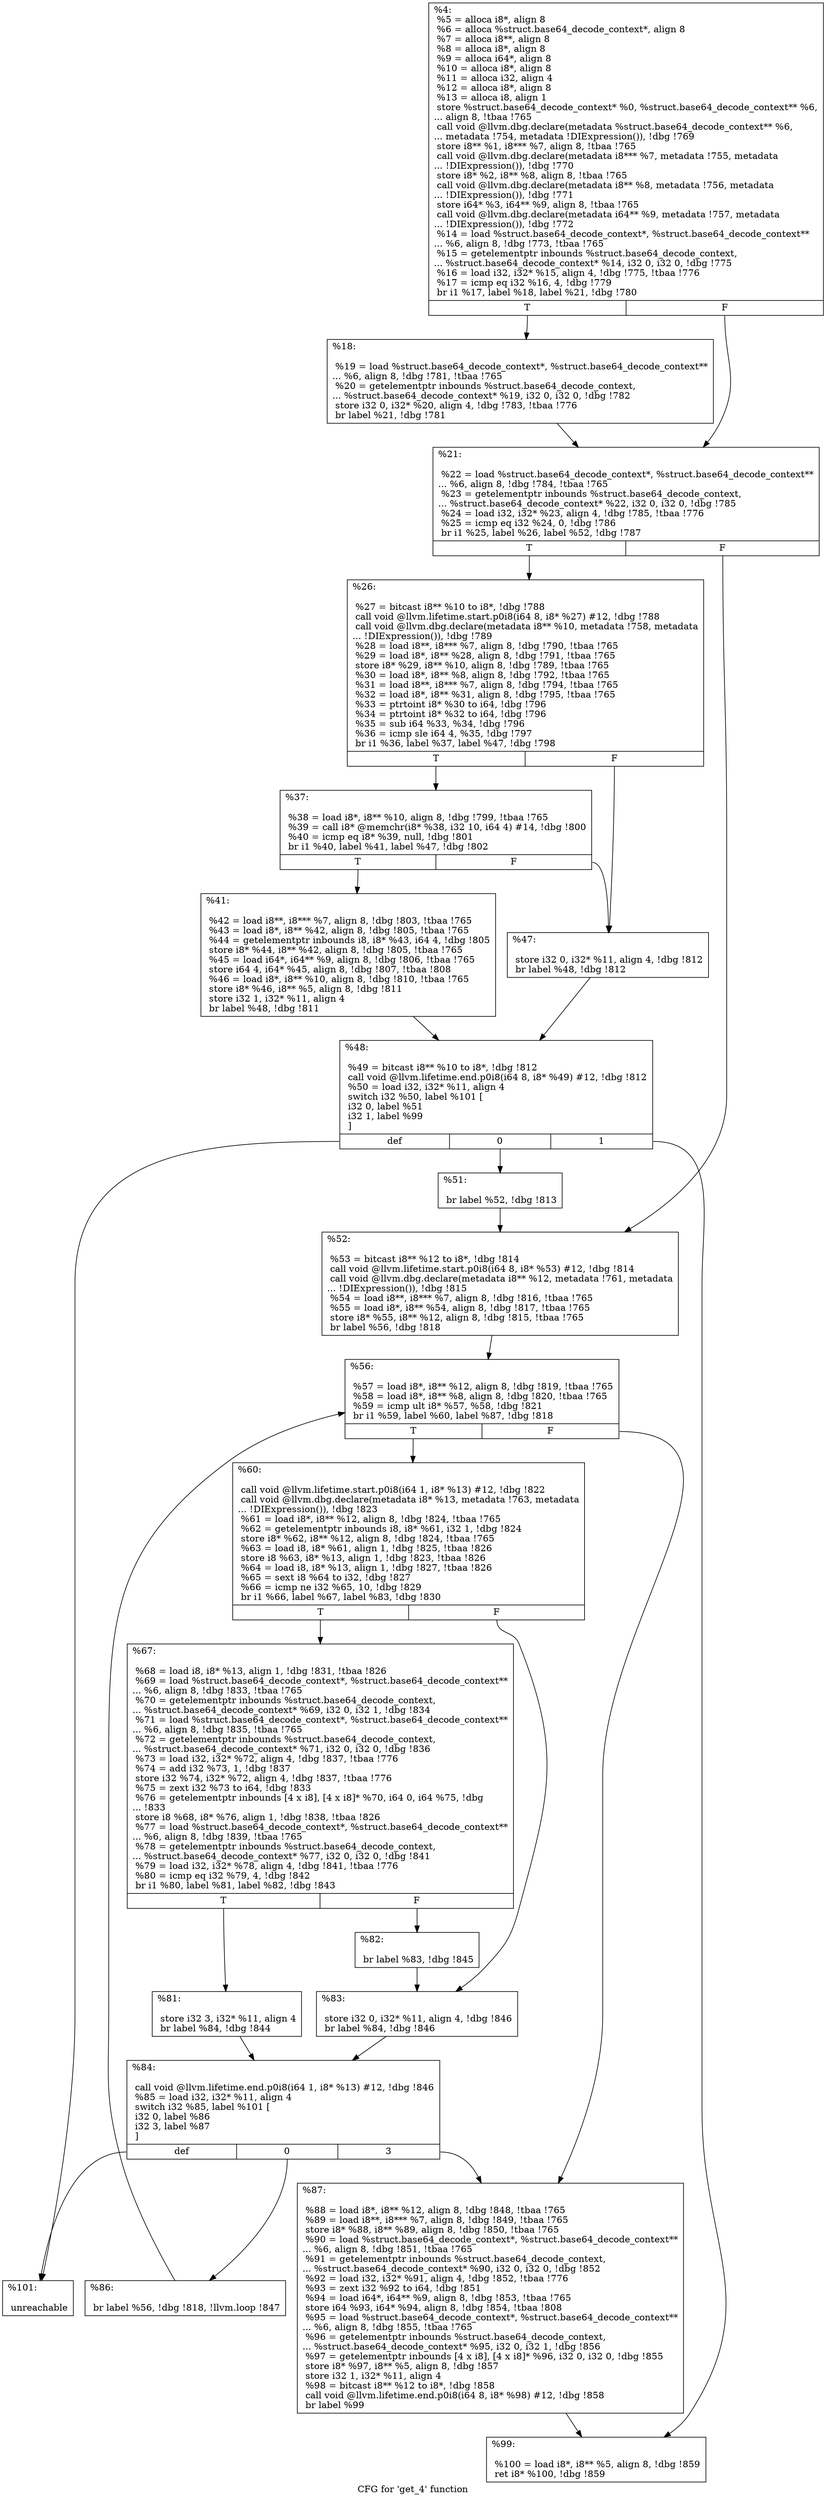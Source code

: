 digraph "CFG for 'get_4' function" {
	label="CFG for 'get_4' function";

	Node0xdb7c20 [shape=record,label="{%4:\l  %5 = alloca i8*, align 8\l  %6 = alloca %struct.base64_decode_context*, align 8\l  %7 = alloca i8**, align 8\l  %8 = alloca i8*, align 8\l  %9 = alloca i64*, align 8\l  %10 = alloca i8*, align 8\l  %11 = alloca i32, align 4\l  %12 = alloca i8*, align 8\l  %13 = alloca i8, align 1\l  store %struct.base64_decode_context* %0, %struct.base64_decode_context** %6,\l... align 8, !tbaa !765\l  call void @llvm.dbg.declare(metadata %struct.base64_decode_context** %6,\l... metadata !754, metadata !DIExpression()), !dbg !769\l  store i8** %1, i8*** %7, align 8, !tbaa !765\l  call void @llvm.dbg.declare(metadata i8*** %7, metadata !755, metadata\l... !DIExpression()), !dbg !770\l  store i8* %2, i8** %8, align 8, !tbaa !765\l  call void @llvm.dbg.declare(metadata i8** %8, metadata !756, metadata\l... !DIExpression()), !dbg !771\l  store i64* %3, i64** %9, align 8, !tbaa !765\l  call void @llvm.dbg.declare(metadata i64** %9, metadata !757, metadata\l... !DIExpression()), !dbg !772\l  %14 = load %struct.base64_decode_context*, %struct.base64_decode_context**\l... %6, align 8, !dbg !773, !tbaa !765\l  %15 = getelementptr inbounds %struct.base64_decode_context,\l... %struct.base64_decode_context* %14, i32 0, i32 0, !dbg !775\l  %16 = load i32, i32* %15, align 4, !dbg !775, !tbaa !776\l  %17 = icmp eq i32 %16, 4, !dbg !779\l  br i1 %17, label %18, label %21, !dbg !780\l|{<s0>T|<s1>F}}"];
	Node0xdb7c20:s0 -> Node0xdc13e0;
	Node0xdb7c20:s1 -> Node0xdc1430;
	Node0xdc13e0 [shape=record,label="{%18:\l\l  %19 = load %struct.base64_decode_context*, %struct.base64_decode_context**\l... %6, align 8, !dbg !781, !tbaa !765\l  %20 = getelementptr inbounds %struct.base64_decode_context,\l... %struct.base64_decode_context* %19, i32 0, i32 0, !dbg !782\l  store i32 0, i32* %20, align 4, !dbg !783, !tbaa !776\l  br label %21, !dbg !781\l}"];
	Node0xdc13e0 -> Node0xdc1430;
	Node0xdc1430 [shape=record,label="{%21:\l\l  %22 = load %struct.base64_decode_context*, %struct.base64_decode_context**\l... %6, align 8, !dbg !784, !tbaa !765\l  %23 = getelementptr inbounds %struct.base64_decode_context,\l... %struct.base64_decode_context* %22, i32 0, i32 0, !dbg !785\l  %24 = load i32, i32* %23, align 4, !dbg !785, !tbaa !776\l  %25 = icmp eq i32 %24, 0, !dbg !786\l  br i1 %25, label %26, label %52, !dbg !787\l|{<s0>T|<s1>F}}"];
	Node0xdc1430:s0 -> Node0xdc1480;
	Node0xdc1430:s1 -> Node0xdc1660;
	Node0xdc1480 [shape=record,label="{%26:\l\l  %27 = bitcast i8** %10 to i8*, !dbg !788\l  call void @llvm.lifetime.start.p0i8(i64 8, i8* %27) #12, !dbg !788\l  call void @llvm.dbg.declare(metadata i8** %10, metadata !758, metadata\l... !DIExpression()), !dbg !789\l  %28 = load i8**, i8*** %7, align 8, !dbg !790, !tbaa !765\l  %29 = load i8*, i8** %28, align 8, !dbg !791, !tbaa !765\l  store i8* %29, i8** %10, align 8, !dbg !789, !tbaa !765\l  %30 = load i8*, i8** %8, align 8, !dbg !792, !tbaa !765\l  %31 = load i8**, i8*** %7, align 8, !dbg !794, !tbaa !765\l  %32 = load i8*, i8** %31, align 8, !dbg !795, !tbaa !765\l  %33 = ptrtoint i8* %30 to i64, !dbg !796\l  %34 = ptrtoint i8* %32 to i64, !dbg !796\l  %35 = sub i64 %33, %34, !dbg !796\l  %36 = icmp sle i64 4, %35, !dbg !797\l  br i1 %36, label %37, label %47, !dbg !798\l|{<s0>T|<s1>F}}"];
	Node0xdc1480:s0 -> Node0xdc14d0;
	Node0xdc1480:s1 -> Node0xdc1570;
	Node0xdc14d0 [shape=record,label="{%37:\l\l  %38 = load i8*, i8** %10, align 8, !dbg !799, !tbaa !765\l  %39 = call i8* @memchr(i8* %38, i32 10, i64 4) #14, !dbg !800\l  %40 = icmp eq i8* %39, null, !dbg !801\l  br i1 %40, label %41, label %47, !dbg !802\l|{<s0>T|<s1>F}}"];
	Node0xdc14d0:s0 -> Node0xdc1520;
	Node0xdc14d0:s1 -> Node0xdc1570;
	Node0xdc1520 [shape=record,label="{%41:\l\l  %42 = load i8**, i8*** %7, align 8, !dbg !803, !tbaa !765\l  %43 = load i8*, i8** %42, align 8, !dbg !805, !tbaa !765\l  %44 = getelementptr inbounds i8, i8* %43, i64 4, !dbg !805\l  store i8* %44, i8** %42, align 8, !dbg !805, !tbaa !765\l  %45 = load i64*, i64** %9, align 8, !dbg !806, !tbaa !765\l  store i64 4, i64* %45, align 8, !dbg !807, !tbaa !808\l  %46 = load i8*, i8** %10, align 8, !dbg !810, !tbaa !765\l  store i8* %46, i8** %5, align 8, !dbg !811\l  store i32 1, i32* %11, align 4\l  br label %48, !dbg !811\l}"];
	Node0xdc1520 -> Node0xdc15c0;
	Node0xdc1570 [shape=record,label="{%47:\l\l  store i32 0, i32* %11, align 4, !dbg !812\l  br label %48, !dbg !812\l}"];
	Node0xdc1570 -> Node0xdc15c0;
	Node0xdc15c0 [shape=record,label="{%48:\l\l  %49 = bitcast i8** %10 to i8*, !dbg !812\l  call void @llvm.lifetime.end.p0i8(i64 8, i8* %49) #12, !dbg !812\l  %50 = load i32, i32* %11, align 4\l  switch i32 %50, label %101 [\l    i32 0, label %51\l    i32 1, label %99\l  ]\l|{<s0>def|<s1>0|<s2>1}}"];
	Node0xdc15c0:s0 -> Node0xdc19d0;
	Node0xdc15c0:s1 -> Node0xdc1610;
	Node0xdc15c0:s2 -> Node0xdc1980;
	Node0xdc1610 [shape=record,label="{%51:\l\l  br label %52, !dbg !813\l}"];
	Node0xdc1610 -> Node0xdc1660;
	Node0xdc1660 [shape=record,label="{%52:\l\l  %53 = bitcast i8** %12 to i8*, !dbg !814\l  call void @llvm.lifetime.start.p0i8(i64 8, i8* %53) #12, !dbg !814\l  call void @llvm.dbg.declare(metadata i8** %12, metadata !761, metadata\l... !DIExpression()), !dbg !815\l  %54 = load i8**, i8*** %7, align 8, !dbg !816, !tbaa !765\l  %55 = load i8*, i8** %54, align 8, !dbg !817, !tbaa !765\l  store i8* %55, i8** %12, align 8, !dbg !815, !tbaa !765\l  br label %56, !dbg !818\l}"];
	Node0xdc1660 -> Node0xdc16b0;
	Node0xdc16b0 [shape=record,label="{%56:\l\l  %57 = load i8*, i8** %12, align 8, !dbg !819, !tbaa !765\l  %58 = load i8*, i8** %8, align 8, !dbg !820, !tbaa !765\l  %59 = icmp ult i8* %57, %58, !dbg !821\l  br i1 %59, label %60, label %87, !dbg !818\l|{<s0>T|<s1>F}}"];
	Node0xdc16b0:s0 -> Node0xdc1700;
	Node0xdc16b0:s1 -> Node0xdc1930;
	Node0xdc1700 [shape=record,label="{%60:\l\l  call void @llvm.lifetime.start.p0i8(i64 1, i8* %13) #12, !dbg !822\l  call void @llvm.dbg.declare(metadata i8* %13, metadata !763, metadata\l... !DIExpression()), !dbg !823\l  %61 = load i8*, i8** %12, align 8, !dbg !824, !tbaa !765\l  %62 = getelementptr inbounds i8, i8* %61, i32 1, !dbg !824\l  store i8* %62, i8** %12, align 8, !dbg !824, !tbaa !765\l  %63 = load i8, i8* %61, align 1, !dbg !825, !tbaa !826\l  store i8 %63, i8* %13, align 1, !dbg !823, !tbaa !826\l  %64 = load i8, i8* %13, align 1, !dbg !827, !tbaa !826\l  %65 = sext i8 %64 to i32, !dbg !827\l  %66 = icmp ne i32 %65, 10, !dbg !829\l  br i1 %66, label %67, label %83, !dbg !830\l|{<s0>T|<s1>F}}"];
	Node0xdc1700:s0 -> Node0xdc1750;
	Node0xdc1700:s1 -> Node0xdc1840;
	Node0xdc1750 [shape=record,label="{%67:\l\l  %68 = load i8, i8* %13, align 1, !dbg !831, !tbaa !826\l  %69 = load %struct.base64_decode_context*, %struct.base64_decode_context**\l... %6, align 8, !dbg !833, !tbaa !765\l  %70 = getelementptr inbounds %struct.base64_decode_context,\l... %struct.base64_decode_context* %69, i32 0, i32 1, !dbg !834\l  %71 = load %struct.base64_decode_context*, %struct.base64_decode_context**\l... %6, align 8, !dbg !835, !tbaa !765\l  %72 = getelementptr inbounds %struct.base64_decode_context,\l... %struct.base64_decode_context* %71, i32 0, i32 0, !dbg !836\l  %73 = load i32, i32* %72, align 4, !dbg !837, !tbaa !776\l  %74 = add i32 %73, 1, !dbg !837\l  store i32 %74, i32* %72, align 4, !dbg !837, !tbaa !776\l  %75 = zext i32 %73 to i64, !dbg !833\l  %76 = getelementptr inbounds [4 x i8], [4 x i8]* %70, i64 0, i64 %75, !dbg\l... !833\l  store i8 %68, i8* %76, align 1, !dbg !838, !tbaa !826\l  %77 = load %struct.base64_decode_context*, %struct.base64_decode_context**\l... %6, align 8, !dbg !839, !tbaa !765\l  %78 = getelementptr inbounds %struct.base64_decode_context,\l... %struct.base64_decode_context* %77, i32 0, i32 0, !dbg !841\l  %79 = load i32, i32* %78, align 4, !dbg !841, !tbaa !776\l  %80 = icmp eq i32 %79, 4, !dbg !842\l  br i1 %80, label %81, label %82, !dbg !843\l|{<s0>T|<s1>F}}"];
	Node0xdc1750:s0 -> Node0xdc17a0;
	Node0xdc1750:s1 -> Node0xdc17f0;
	Node0xdc17a0 [shape=record,label="{%81:\l\l  store i32 3, i32* %11, align 4\l  br label %84, !dbg !844\l}"];
	Node0xdc17a0 -> Node0xdc1890;
	Node0xdc17f0 [shape=record,label="{%82:\l\l  br label %83, !dbg !845\l}"];
	Node0xdc17f0 -> Node0xdc1840;
	Node0xdc1840 [shape=record,label="{%83:\l\l  store i32 0, i32* %11, align 4, !dbg !846\l  br label %84, !dbg !846\l}"];
	Node0xdc1840 -> Node0xdc1890;
	Node0xdc1890 [shape=record,label="{%84:\l\l  call void @llvm.lifetime.end.p0i8(i64 1, i8* %13) #12, !dbg !846\l  %85 = load i32, i32* %11, align 4\l  switch i32 %85, label %101 [\l    i32 0, label %86\l    i32 3, label %87\l  ]\l|{<s0>def|<s1>0|<s2>3}}"];
	Node0xdc1890:s0 -> Node0xdc19d0;
	Node0xdc1890:s1 -> Node0xdc18e0;
	Node0xdc1890:s2 -> Node0xdc1930;
	Node0xdc18e0 [shape=record,label="{%86:\l\l  br label %56, !dbg !818, !llvm.loop !847\l}"];
	Node0xdc18e0 -> Node0xdc16b0;
	Node0xdc1930 [shape=record,label="{%87:\l\l  %88 = load i8*, i8** %12, align 8, !dbg !848, !tbaa !765\l  %89 = load i8**, i8*** %7, align 8, !dbg !849, !tbaa !765\l  store i8* %88, i8** %89, align 8, !dbg !850, !tbaa !765\l  %90 = load %struct.base64_decode_context*, %struct.base64_decode_context**\l... %6, align 8, !dbg !851, !tbaa !765\l  %91 = getelementptr inbounds %struct.base64_decode_context,\l... %struct.base64_decode_context* %90, i32 0, i32 0, !dbg !852\l  %92 = load i32, i32* %91, align 4, !dbg !852, !tbaa !776\l  %93 = zext i32 %92 to i64, !dbg !851\l  %94 = load i64*, i64** %9, align 8, !dbg !853, !tbaa !765\l  store i64 %93, i64* %94, align 8, !dbg !854, !tbaa !808\l  %95 = load %struct.base64_decode_context*, %struct.base64_decode_context**\l... %6, align 8, !dbg !855, !tbaa !765\l  %96 = getelementptr inbounds %struct.base64_decode_context,\l... %struct.base64_decode_context* %95, i32 0, i32 1, !dbg !856\l  %97 = getelementptr inbounds [4 x i8], [4 x i8]* %96, i32 0, i32 0, !dbg !855\l  store i8* %97, i8** %5, align 8, !dbg !857\l  store i32 1, i32* %11, align 4\l  %98 = bitcast i8** %12 to i8*, !dbg !858\l  call void @llvm.lifetime.end.p0i8(i64 8, i8* %98) #12, !dbg !858\l  br label %99\l}"];
	Node0xdc1930 -> Node0xdc1980;
	Node0xdc1980 [shape=record,label="{%99:\l\l  %100 = load i8*, i8** %5, align 8, !dbg !859\l  ret i8* %100, !dbg !859\l}"];
	Node0xdc19d0 [shape=record,label="{%101:\l\l  unreachable\l}"];
}
